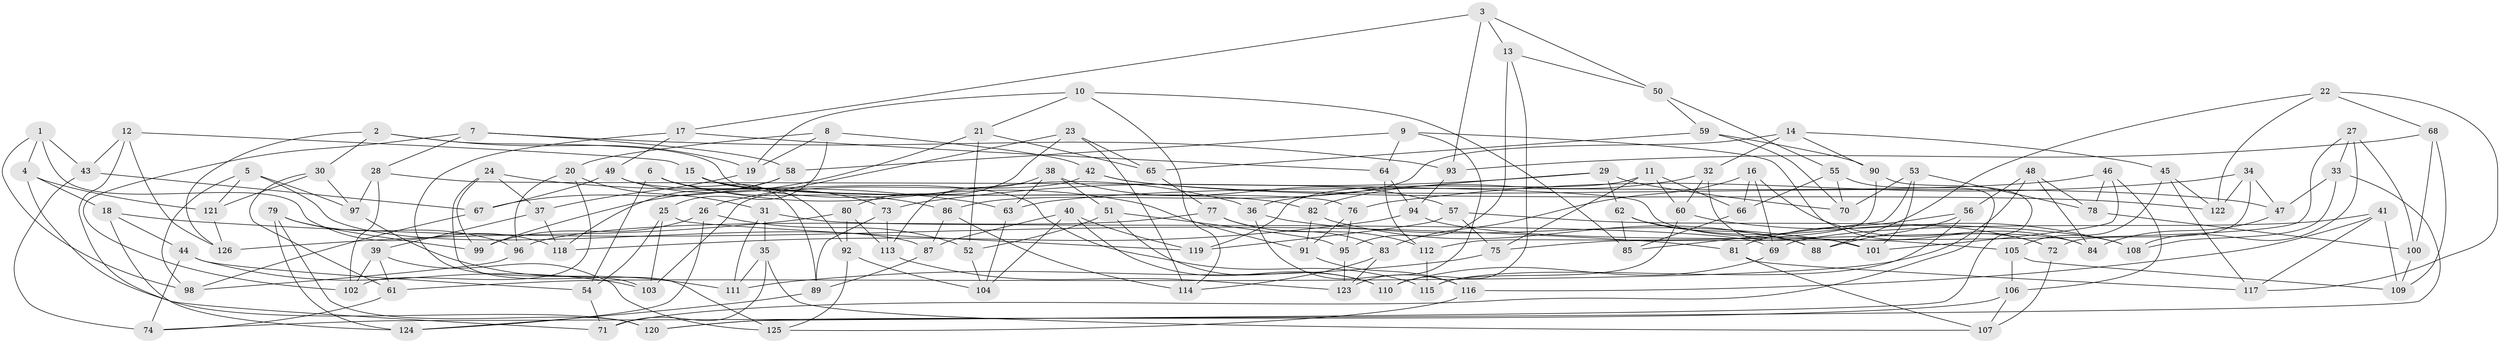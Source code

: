 // coarse degree distribution, {8: 0.0784313725490196, 9: 0.11764705882352941, 4: 0.4117647058823529, 11: 0.0392156862745098, 10: 0.0196078431372549, 6: 0.09803921568627451, 7: 0.09803921568627451, 3: 0.0784313725490196, 5: 0.058823529411764705}
// Generated by graph-tools (version 1.1) at 2025/54/03/04/25 22:54:04]
// undirected, 126 vertices, 252 edges
graph export_dot {
  node [color=gray90,style=filled];
  1;
  2;
  3;
  4;
  5;
  6;
  7;
  8;
  9;
  10;
  11;
  12;
  13;
  14;
  15;
  16;
  17;
  18;
  19;
  20;
  21;
  22;
  23;
  24;
  25;
  26;
  27;
  28;
  29;
  30;
  31;
  32;
  33;
  34;
  35;
  36;
  37;
  38;
  39;
  40;
  41;
  42;
  43;
  44;
  45;
  46;
  47;
  48;
  49;
  50;
  51;
  52;
  53;
  54;
  55;
  56;
  57;
  58;
  59;
  60;
  61;
  62;
  63;
  64;
  65;
  66;
  67;
  68;
  69;
  70;
  71;
  72;
  73;
  74;
  75;
  76;
  77;
  78;
  79;
  80;
  81;
  82;
  83;
  84;
  85;
  86;
  87;
  88;
  89;
  90;
  91;
  92;
  93;
  94;
  95;
  96;
  97;
  98;
  99;
  100;
  101;
  102;
  103;
  104;
  105;
  106;
  107;
  108;
  109;
  110;
  111;
  112;
  113;
  114;
  115;
  116;
  117;
  118;
  119;
  120;
  121;
  122;
  123;
  124;
  125;
  126;
  1 -- 98;
  1 -- 4;
  1 -- 43;
  1 -- 118;
  2 -- 76;
  2 -- 30;
  2 -- 19;
  2 -- 126;
  3 -- 13;
  3 -- 93;
  3 -- 17;
  3 -- 50;
  4 -- 120;
  4 -- 121;
  4 -- 18;
  5 -- 121;
  5 -- 98;
  5 -- 97;
  5 -- 87;
  6 -- 89;
  6 -- 36;
  6 -- 54;
  6 -- 86;
  7 -- 58;
  7 -- 28;
  7 -- 93;
  7 -- 102;
  8 -- 25;
  8 -- 20;
  8 -- 19;
  8 -- 42;
  9 -- 58;
  9 -- 72;
  9 -- 64;
  9 -- 123;
  10 -- 19;
  10 -- 114;
  10 -- 85;
  10 -- 21;
  11 -- 66;
  11 -- 75;
  11 -- 119;
  11 -- 60;
  12 -- 71;
  12 -- 15;
  12 -- 126;
  12 -- 43;
  13 -- 95;
  13 -- 110;
  13 -- 50;
  14 -- 45;
  14 -- 32;
  14 -- 90;
  14 -- 86;
  15 -- 82;
  15 -- 92;
  15 -- 91;
  16 -- 83;
  16 -- 66;
  16 -- 84;
  16 -- 69;
  17 -- 103;
  17 -- 64;
  17 -- 49;
  18 -- 44;
  18 -- 124;
  18 -- 81;
  19 -- 37;
  20 -- 31;
  20 -- 96;
  20 -- 102;
  21 -- 52;
  21 -- 65;
  21 -- 99;
  22 -- 68;
  22 -- 122;
  22 -- 117;
  22 -- 88;
  23 -- 80;
  23 -- 114;
  23 -- 65;
  23 -- 26;
  24 -- 37;
  24 -- 125;
  24 -- 63;
  24 -- 99;
  25 -- 54;
  25 -- 103;
  25 -- 119;
  26 -- 99;
  26 -- 124;
  26 -- 52;
  27 -- 108;
  27 -- 100;
  27 -- 33;
  27 -- 75;
  28 -- 84;
  28 -- 102;
  28 -- 97;
  29 -- 70;
  29 -- 62;
  29 -- 36;
  29 -- 73;
  30 -- 61;
  30 -- 97;
  30 -- 121;
  31 -- 111;
  31 -- 35;
  31 -- 69;
  32 -- 82;
  32 -- 60;
  32 -- 101;
  33 -- 108;
  33 -- 47;
  33 -- 74;
  34 -- 47;
  34 -- 72;
  34 -- 122;
  34 -- 76;
  35 -- 71;
  35 -- 107;
  35 -- 111;
  36 -- 101;
  36 -- 116;
  37 -- 39;
  37 -- 118;
  38 -- 51;
  38 -- 57;
  38 -- 113;
  38 -- 63;
  39 -- 125;
  39 -- 61;
  39 -- 102;
  40 -- 110;
  40 -- 87;
  40 -- 119;
  40 -- 104;
  41 -- 116;
  41 -- 117;
  41 -- 109;
  41 -- 69;
  42 -- 122;
  42 -- 103;
  42 -- 47;
  43 -- 67;
  43 -- 74;
  44 -- 74;
  44 -- 103;
  44 -- 54;
  45 -- 122;
  45 -- 105;
  45 -- 117;
  46 -- 106;
  46 -- 101;
  46 -- 78;
  46 -- 63;
  47 -- 84;
  48 -- 56;
  48 -- 84;
  48 -- 78;
  48 -- 61;
  49 -- 73;
  49 -- 115;
  49 -- 67;
  50 -- 59;
  50 -- 55;
  51 -- 95;
  51 -- 52;
  51 -- 110;
  52 -- 104;
  53 -- 101;
  53 -- 70;
  53 -- 85;
  53 -- 78;
  54 -- 71;
  55 -- 71;
  55 -- 66;
  55 -- 70;
  56 -- 115;
  56 -- 88;
  56 -- 81;
  57 -- 108;
  57 -- 75;
  57 -- 119;
  58 -- 67;
  58 -- 118;
  59 -- 70;
  59 -- 65;
  59 -- 90;
  60 -- 115;
  60 -- 108;
  61 -- 74;
  62 -- 72;
  62 -- 85;
  62 -- 88;
  63 -- 104;
  64 -- 112;
  64 -- 94;
  65 -- 77;
  66 -- 85;
  67 -- 98;
  68 -- 100;
  68 -- 109;
  68 -- 93;
  69 -- 110;
  72 -- 107;
  73 -- 89;
  73 -- 113;
  75 -- 111;
  76 -- 91;
  76 -- 95;
  77 -- 96;
  77 -- 83;
  77 -- 112;
  78 -- 100;
  79 -- 99;
  79 -- 96;
  79 -- 124;
  79 -- 120;
  80 -- 126;
  80 -- 113;
  80 -- 92;
  81 -- 107;
  81 -- 117;
  82 -- 91;
  82 -- 88;
  83 -- 123;
  83 -- 114;
  86 -- 114;
  86 -- 87;
  87 -- 89;
  89 -- 124;
  90 -- 120;
  90 -- 112;
  91 -- 116;
  92 -- 125;
  92 -- 104;
  93 -- 94;
  94 -- 105;
  94 -- 118;
  95 -- 123;
  96 -- 98;
  97 -- 111;
  100 -- 109;
  105 -- 109;
  105 -- 106;
  106 -- 120;
  106 -- 107;
  112 -- 115;
  113 -- 123;
  116 -- 125;
  121 -- 126;
}
